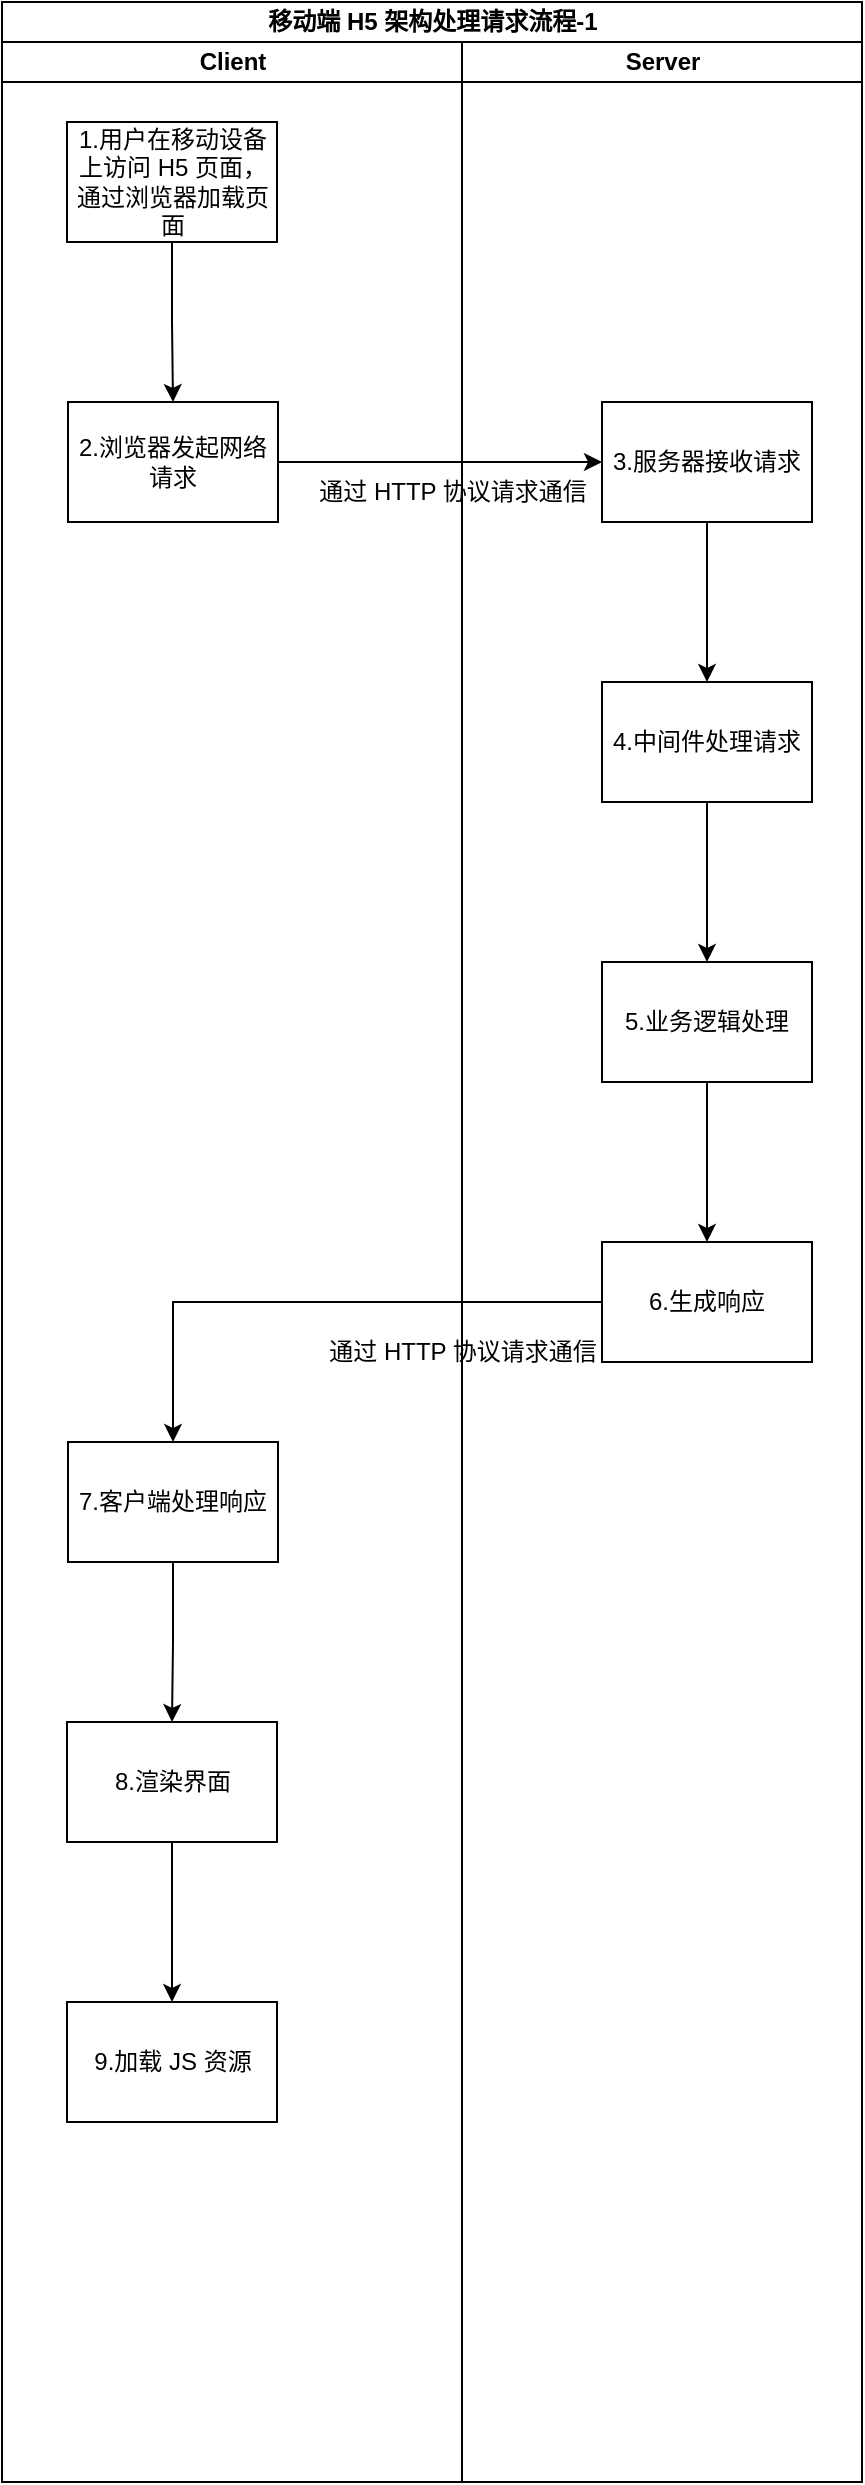 <mxfile version="22.1.0" type="github">
  <diagram name="第 1 页" id="JtU94qVMo0t201DK89so">
    <mxGraphModel dx="784" dy="1156" grid="1" gridSize="10" guides="1" tooltips="1" connect="1" arrows="1" fold="1" page="1" pageScale="1" pageWidth="827" pageHeight="1169" math="0" shadow="0">
      <root>
        <mxCell id="0" />
        <mxCell id="1" parent="0" />
        <mxCell id="JmnIDDcU_PU6tMFDnc2y-1" value="移动端 H5 架构处理请求流程-1" style="swimlane;childLayout=stackLayout;resizeParent=1;resizeParentMax=0;startSize=20;html=1;" vertex="1" parent="1">
          <mxGeometry x="150" y="50" width="430" height="1240" as="geometry" />
        </mxCell>
        <mxCell id="JmnIDDcU_PU6tMFDnc2y-2" value="Client" style="swimlane;startSize=20;html=1;" vertex="1" parent="JmnIDDcU_PU6tMFDnc2y-1">
          <mxGeometry y="20" width="230" height="1220" as="geometry" />
        </mxCell>
        <mxCell id="JmnIDDcU_PU6tMFDnc2y-3" value="" style="edgeStyle=orthogonalEdgeStyle;rounded=0;orthogonalLoop=1;jettySize=auto;html=1;" edge="1" parent="JmnIDDcU_PU6tMFDnc2y-2" source="JmnIDDcU_PU6tMFDnc2y-4" target="JmnIDDcU_PU6tMFDnc2y-5">
          <mxGeometry relative="1" as="geometry" />
        </mxCell>
        <mxCell id="JmnIDDcU_PU6tMFDnc2y-4" value="1.用户在移动设备上访问 H5 页面，通过浏览器加载页面" style="rounded=0;whiteSpace=wrap;html=1;" vertex="1" parent="JmnIDDcU_PU6tMFDnc2y-2">
          <mxGeometry x="32.5" y="40" width="105" height="60" as="geometry" />
        </mxCell>
        <mxCell id="JmnIDDcU_PU6tMFDnc2y-5" value="2.浏览器发起网络请求" style="rounded=0;whiteSpace=wrap;html=1;" vertex="1" parent="JmnIDDcU_PU6tMFDnc2y-2">
          <mxGeometry x="33" y="180" width="105" height="60" as="geometry" />
        </mxCell>
        <mxCell id="JmnIDDcU_PU6tMFDnc2y-6" value="" style="edgeStyle=orthogonalEdgeStyle;rounded=0;orthogonalLoop=1;jettySize=auto;html=1;" edge="1" parent="JmnIDDcU_PU6tMFDnc2y-2" source="JmnIDDcU_PU6tMFDnc2y-7" target="JmnIDDcU_PU6tMFDnc2y-9">
          <mxGeometry relative="1" as="geometry" />
        </mxCell>
        <mxCell id="JmnIDDcU_PU6tMFDnc2y-7" value="7.客户端处理响应" style="rounded=0;whiteSpace=wrap;html=1;" vertex="1" parent="JmnIDDcU_PU6tMFDnc2y-2">
          <mxGeometry x="33" y="700" width="105" height="60" as="geometry" />
        </mxCell>
        <mxCell id="JmnIDDcU_PU6tMFDnc2y-8" value="" style="edgeStyle=orthogonalEdgeStyle;rounded=0;orthogonalLoop=1;jettySize=auto;html=1;" edge="1" parent="JmnIDDcU_PU6tMFDnc2y-2" source="JmnIDDcU_PU6tMFDnc2y-9" target="JmnIDDcU_PU6tMFDnc2y-11">
          <mxGeometry relative="1" as="geometry" />
        </mxCell>
        <mxCell id="JmnIDDcU_PU6tMFDnc2y-9" value="8.渲染界面" style="rounded=0;whiteSpace=wrap;html=1;" vertex="1" parent="JmnIDDcU_PU6tMFDnc2y-2">
          <mxGeometry x="32.5" y="840" width="105" height="60" as="geometry" />
        </mxCell>
        <mxCell id="JmnIDDcU_PU6tMFDnc2y-10" value="通过 HTTP 协议请求通信" style="text;html=1;align=center;verticalAlign=middle;resizable=0;points=[];autosize=1;strokeColor=none;fillColor=none;" vertex="1" parent="JmnIDDcU_PU6tMFDnc2y-2">
          <mxGeometry x="150" y="640" width="160" height="30" as="geometry" />
        </mxCell>
        <mxCell id="JmnIDDcU_PU6tMFDnc2y-11" value="9.加载 JS 资源" style="rounded=0;whiteSpace=wrap;html=1;" vertex="1" parent="JmnIDDcU_PU6tMFDnc2y-2">
          <mxGeometry x="32.5" y="980" width="105" height="60" as="geometry" />
        </mxCell>
        <mxCell id="JmnIDDcU_PU6tMFDnc2y-12" value="Server" style="swimlane;startSize=20;html=1;" vertex="1" parent="JmnIDDcU_PU6tMFDnc2y-1">
          <mxGeometry x="230" y="20" width="200" height="1220" as="geometry" />
        </mxCell>
        <mxCell id="JmnIDDcU_PU6tMFDnc2y-13" value="" style="edgeStyle=orthogonalEdgeStyle;rounded=0;orthogonalLoop=1;jettySize=auto;html=1;" edge="1" parent="JmnIDDcU_PU6tMFDnc2y-12" source="JmnIDDcU_PU6tMFDnc2y-14" target="JmnIDDcU_PU6tMFDnc2y-17">
          <mxGeometry relative="1" as="geometry" />
        </mxCell>
        <mxCell id="JmnIDDcU_PU6tMFDnc2y-14" value="3.服务器接收请求" style="rounded=0;whiteSpace=wrap;html=1;" vertex="1" parent="JmnIDDcU_PU6tMFDnc2y-12">
          <mxGeometry x="70" y="180" width="105" height="60" as="geometry" />
        </mxCell>
        <mxCell id="JmnIDDcU_PU6tMFDnc2y-15" value="通过 HTTP 协议请求通信" style="text;html=1;align=center;verticalAlign=middle;resizable=0;points=[];autosize=1;strokeColor=none;fillColor=none;" vertex="1" parent="JmnIDDcU_PU6tMFDnc2y-12">
          <mxGeometry x="-85" y="210" width="160" height="30" as="geometry" />
        </mxCell>
        <mxCell id="JmnIDDcU_PU6tMFDnc2y-16" value="" style="edgeStyle=orthogonalEdgeStyle;rounded=0;orthogonalLoop=1;jettySize=auto;html=1;" edge="1" parent="JmnIDDcU_PU6tMFDnc2y-12" source="JmnIDDcU_PU6tMFDnc2y-17" target="JmnIDDcU_PU6tMFDnc2y-19">
          <mxGeometry relative="1" as="geometry" />
        </mxCell>
        <mxCell id="JmnIDDcU_PU6tMFDnc2y-17" value="4.中间件处理请求" style="rounded=0;whiteSpace=wrap;html=1;" vertex="1" parent="JmnIDDcU_PU6tMFDnc2y-12">
          <mxGeometry x="70" y="320" width="105" height="60" as="geometry" />
        </mxCell>
        <mxCell id="JmnIDDcU_PU6tMFDnc2y-18" value="" style="edgeStyle=orthogonalEdgeStyle;rounded=0;orthogonalLoop=1;jettySize=auto;html=1;" edge="1" parent="JmnIDDcU_PU6tMFDnc2y-12" source="JmnIDDcU_PU6tMFDnc2y-19" target="JmnIDDcU_PU6tMFDnc2y-20">
          <mxGeometry relative="1" as="geometry" />
        </mxCell>
        <mxCell id="JmnIDDcU_PU6tMFDnc2y-19" value="5.业务逻辑处理" style="rounded=0;whiteSpace=wrap;html=1;" vertex="1" parent="JmnIDDcU_PU6tMFDnc2y-12">
          <mxGeometry x="70" y="460" width="105" height="60" as="geometry" />
        </mxCell>
        <mxCell id="JmnIDDcU_PU6tMFDnc2y-20" value="6.生成响应" style="rounded=0;whiteSpace=wrap;html=1;" vertex="1" parent="JmnIDDcU_PU6tMFDnc2y-12">
          <mxGeometry x="70" y="600" width="105" height="60" as="geometry" />
        </mxCell>
        <mxCell id="JmnIDDcU_PU6tMFDnc2y-21" value="" style="edgeStyle=orthogonalEdgeStyle;rounded=0;orthogonalLoop=1;jettySize=auto;html=1;" edge="1" parent="JmnIDDcU_PU6tMFDnc2y-1" source="JmnIDDcU_PU6tMFDnc2y-5" target="JmnIDDcU_PU6tMFDnc2y-14">
          <mxGeometry relative="1" as="geometry" />
        </mxCell>
        <mxCell id="JmnIDDcU_PU6tMFDnc2y-22" value="" style="edgeStyle=orthogonalEdgeStyle;rounded=0;orthogonalLoop=1;jettySize=auto;html=1;" edge="1" parent="JmnIDDcU_PU6tMFDnc2y-1" source="JmnIDDcU_PU6tMFDnc2y-20" target="JmnIDDcU_PU6tMFDnc2y-7">
          <mxGeometry relative="1" as="geometry">
            <mxPoint x="220" y="650" as="targetPoint" />
          </mxGeometry>
        </mxCell>
      </root>
    </mxGraphModel>
  </diagram>
</mxfile>

